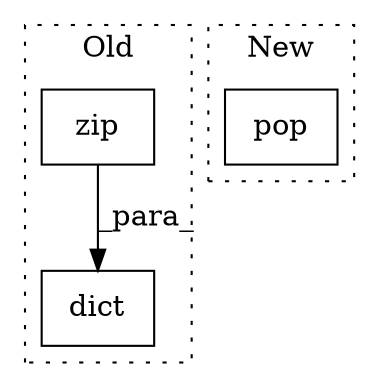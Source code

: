 digraph G {
subgraph cluster0 {
1 [label="zip" a="32" s="14046,14099" l="4,1" shape="box"];
3 [label="dict" a="32" s="14041,14100" l="5,1" shape="box"];
label = "Old";
style="dotted";
}
subgraph cluster1 {
2 [label="pop" a="32" s="14106,14117" l="4,1" shape="box"];
label = "New";
style="dotted";
}
1 -> 3 [label="_para_"];
}
